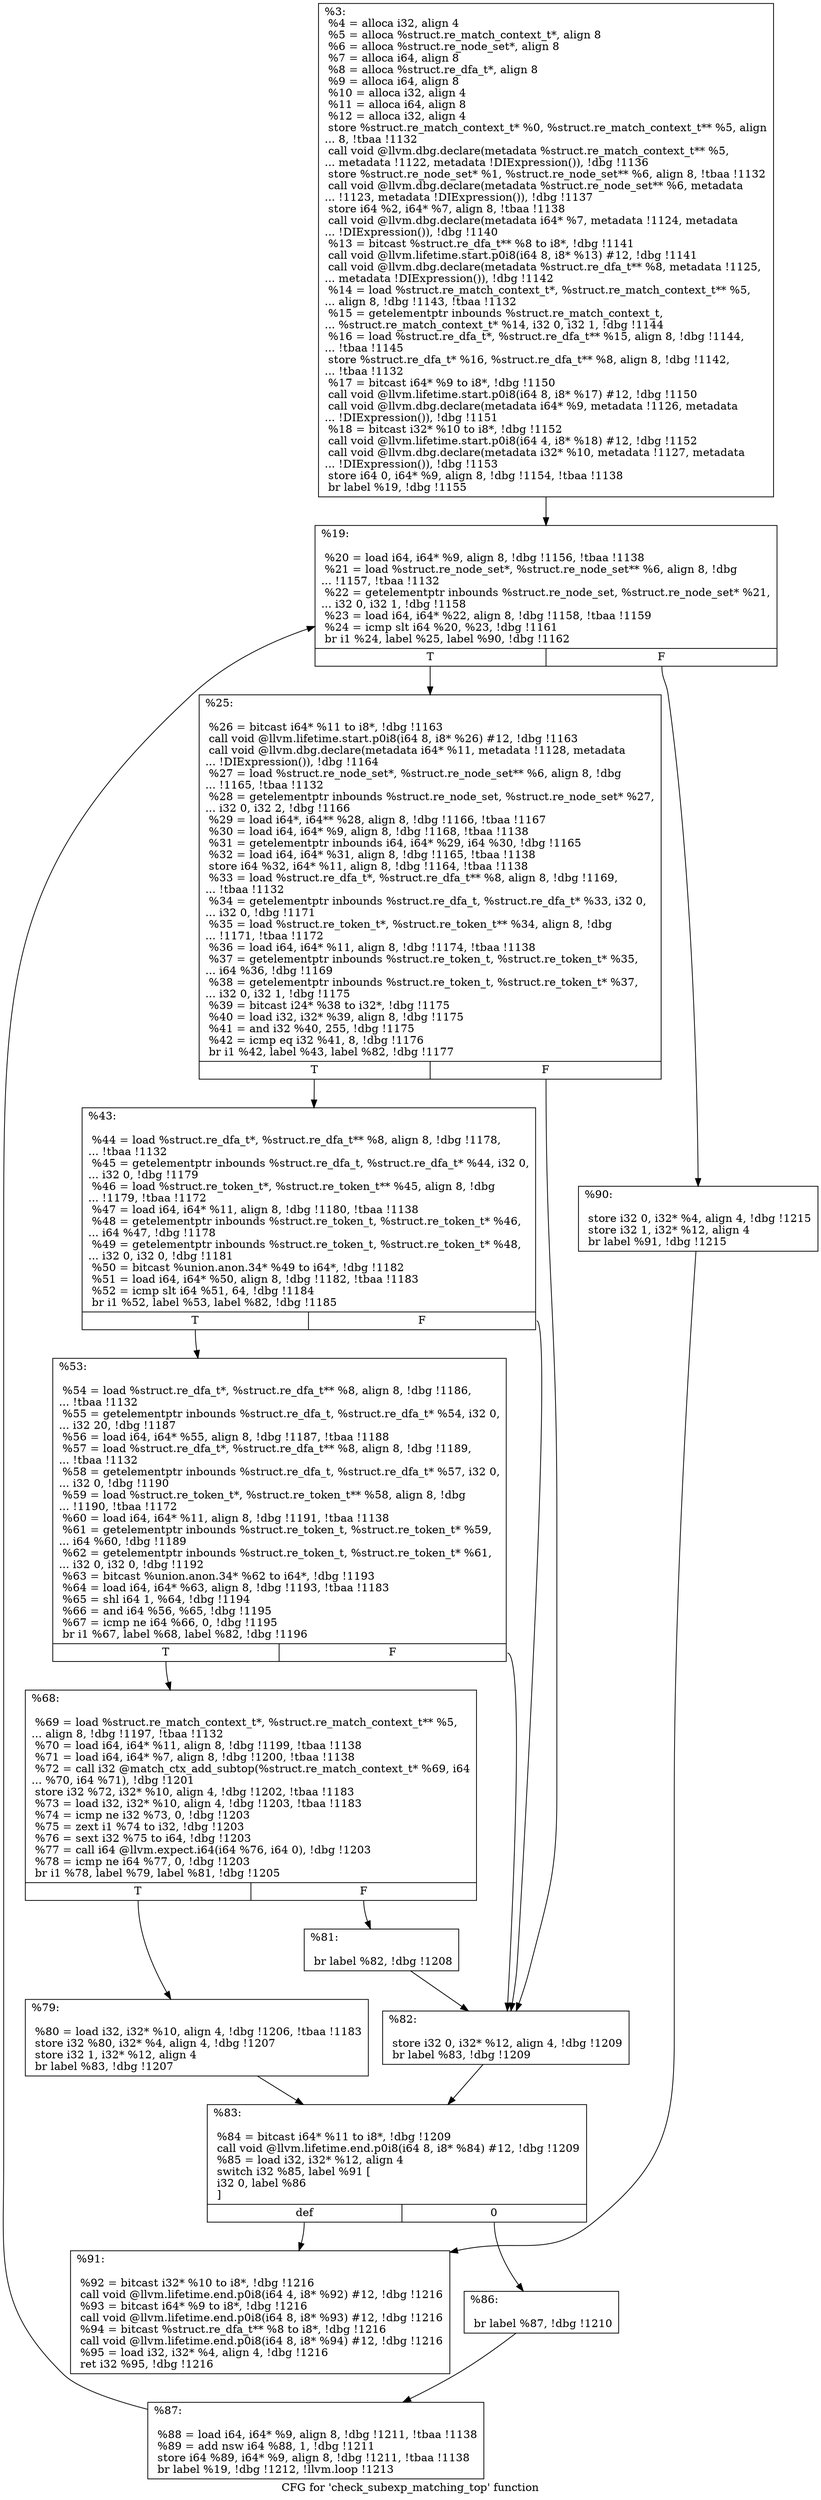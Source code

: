 digraph "CFG for 'check_subexp_matching_top' function" {
	label="CFG for 'check_subexp_matching_top' function";

	Node0xf0bd20 [shape=record,label="{%3:\l  %4 = alloca i32, align 4\l  %5 = alloca %struct.re_match_context_t*, align 8\l  %6 = alloca %struct.re_node_set*, align 8\l  %7 = alloca i64, align 8\l  %8 = alloca %struct.re_dfa_t*, align 8\l  %9 = alloca i64, align 8\l  %10 = alloca i32, align 4\l  %11 = alloca i64, align 8\l  %12 = alloca i32, align 4\l  store %struct.re_match_context_t* %0, %struct.re_match_context_t** %5, align\l... 8, !tbaa !1132\l  call void @llvm.dbg.declare(metadata %struct.re_match_context_t** %5,\l... metadata !1122, metadata !DIExpression()), !dbg !1136\l  store %struct.re_node_set* %1, %struct.re_node_set** %6, align 8, !tbaa !1132\l  call void @llvm.dbg.declare(metadata %struct.re_node_set** %6, metadata\l... !1123, metadata !DIExpression()), !dbg !1137\l  store i64 %2, i64* %7, align 8, !tbaa !1138\l  call void @llvm.dbg.declare(metadata i64* %7, metadata !1124, metadata\l... !DIExpression()), !dbg !1140\l  %13 = bitcast %struct.re_dfa_t** %8 to i8*, !dbg !1141\l  call void @llvm.lifetime.start.p0i8(i64 8, i8* %13) #12, !dbg !1141\l  call void @llvm.dbg.declare(metadata %struct.re_dfa_t** %8, metadata !1125,\l... metadata !DIExpression()), !dbg !1142\l  %14 = load %struct.re_match_context_t*, %struct.re_match_context_t** %5,\l... align 8, !dbg !1143, !tbaa !1132\l  %15 = getelementptr inbounds %struct.re_match_context_t,\l... %struct.re_match_context_t* %14, i32 0, i32 1, !dbg !1144\l  %16 = load %struct.re_dfa_t*, %struct.re_dfa_t** %15, align 8, !dbg !1144,\l... !tbaa !1145\l  store %struct.re_dfa_t* %16, %struct.re_dfa_t** %8, align 8, !dbg !1142,\l... !tbaa !1132\l  %17 = bitcast i64* %9 to i8*, !dbg !1150\l  call void @llvm.lifetime.start.p0i8(i64 8, i8* %17) #12, !dbg !1150\l  call void @llvm.dbg.declare(metadata i64* %9, metadata !1126, metadata\l... !DIExpression()), !dbg !1151\l  %18 = bitcast i32* %10 to i8*, !dbg !1152\l  call void @llvm.lifetime.start.p0i8(i64 4, i8* %18) #12, !dbg !1152\l  call void @llvm.dbg.declare(metadata i32* %10, metadata !1127, metadata\l... !DIExpression()), !dbg !1153\l  store i64 0, i64* %9, align 8, !dbg !1154, !tbaa !1138\l  br label %19, !dbg !1155\l}"];
	Node0xf0bd20 -> Node0xf10b50;
	Node0xf10b50 [shape=record,label="{%19:\l\l  %20 = load i64, i64* %9, align 8, !dbg !1156, !tbaa !1138\l  %21 = load %struct.re_node_set*, %struct.re_node_set** %6, align 8, !dbg\l... !1157, !tbaa !1132\l  %22 = getelementptr inbounds %struct.re_node_set, %struct.re_node_set* %21,\l... i32 0, i32 1, !dbg !1158\l  %23 = load i64, i64* %22, align 8, !dbg !1158, !tbaa !1159\l  %24 = icmp slt i64 %20, %23, !dbg !1161\l  br i1 %24, label %25, label %90, !dbg !1162\l|{<s0>T|<s1>F}}"];
	Node0xf10b50:s0 -> Node0xf10ba0;
	Node0xf10b50:s1 -> Node0xf10ec0;
	Node0xf10ba0 [shape=record,label="{%25:\l\l  %26 = bitcast i64* %11 to i8*, !dbg !1163\l  call void @llvm.lifetime.start.p0i8(i64 8, i8* %26) #12, !dbg !1163\l  call void @llvm.dbg.declare(metadata i64* %11, metadata !1128, metadata\l... !DIExpression()), !dbg !1164\l  %27 = load %struct.re_node_set*, %struct.re_node_set** %6, align 8, !dbg\l... !1165, !tbaa !1132\l  %28 = getelementptr inbounds %struct.re_node_set, %struct.re_node_set* %27,\l... i32 0, i32 2, !dbg !1166\l  %29 = load i64*, i64** %28, align 8, !dbg !1166, !tbaa !1167\l  %30 = load i64, i64* %9, align 8, !dbg !1168, !tbaa !1138\l  %31 = getelementptr inbounds i64, i64* %29, i64 %30, !dbg !1165\l  %32 = load i64, i64* %31, align 8, !dbg !1165, !tbaa !1138\l  store i64 %32, i64* %11, align 8, !dbg !1164, !tbaa !1138\l  %33 = load %struct.re_dfa_t*, %struct.re_dfa_t** %8, align 8, !dbg !1169,\l... !tbaa !1132\l  %34 = getelementptr inbounds %struct.re_dfa_t, %struct.re_dfa_t* %33, i32 0,\l... i32 0, !dbg !1171\l  %35 = load %struct.re_token_t*, %struct.re_token_t** %34, align 8, !dbg\l... !1171, !tbaa !1172\l  %36 = load i64, i64* %11, align 8, !dbg !1174, !tbaa !1138\l  %37 = getelementptr inbounds %struct.re_token_t, %struct.re_token_t* %35,\l... i64 %36, !dbg !1169\l  %38 = getelementptr inbounds %struct.re_token_t, %struct.re_token_t* %37,\l... i32 0, i32 1, !dbg !1175\l  %39 = bitcast i24* %38 to i32*, !dbg !1175\l  %40 = load i32, i32* %39, align 8, !dbg !1175\l  %41 = and i32 %40, 255, !dbg !1175\l  %42 = icmp eq i32 %41, 8, !dbg !1176\l  br i1 %42, label %43, label %82, !dbg !1177\l|{<s0>T|<s1>F}}"];
	Node0xf10ba0:s0 -> Node0xf10bf0;
	Node0xf10ba0:s1 -> Node0xf10d80;
	Node0xf10bf0 [shape=record,label="{%43:\l\l  %44 = load %struct.re_dfa_t*, %struct.re_dfa_t** %8, align 8, !dbg !1178,\l... !tbaa !1132\l  %45 = getelementptr inbounds %struct.re_dfa_t, %struct.re_dfa_t* %44, i32 0,\l... i32 0, !dbg !1179\l  %46 = load %struct.re_token_t*, %struct.re_token_t** %45, align 8, !dbg\l... !1179, !tbaa !1172\l  %47 = load i64, i64* %11, align 8, !dbg !1180, !tbaa !1138\l  %48 = getelementptr inbounds %struct.re_token_t, %struct.re_token_t* %46,\l... i64 %47, !dbg !1178\l  %49 = getelementptr inbounds %struct.re_token_t, %struct.re_token_t* %48,\l... i32 0, i32 0, !dbg !1181\l  %50 = bitcast %union.anon.34* %49 to i64*, !dbg !1182\l  %51 = load i64, i64* %50, align 8, !dbg !1182, !tbaa !1183\l  %52 = icmp slt i64 %51, 64, !dbg !1184\l  br i1 %52, label %53, label %82, !dbg !1185\l|{<s0>T|<s1>F}}"];
	Node0xf10bf0:s0 -> Node0xf10c40;
	Node0xf10bf0:s1 -> Node0xf10d80;
	Node0xf10c40 [shape=record,label="{%53:\l\l  %54 = load %struct.re_dfa_t*, %struct.re_dfa_t** %8, align 8, !dbg !1186,\l... !tbaa !1132\l  %55 = getelementptr inbounds %struct.re_dfa_t, %struct.re_dfa_t* %54, i32 0,\l... i32 20, !dbg !1187\l  %56 = load i64, i64* %55, align 8, !dbg !1187, !tbaa !1188\l  %57 = load %struct.re_dfa_t*, %struct.re_dfa_t** %8, align 8, !dbg !1189,\l... !tbaa !1132\l  %58 = getelementptr inbounds %struct.re_dfa_t, %struct.re_dfa_t* %57, i32 0,\l... i32 0, !dbg !1190\l  %59 = load %struct.re_token_t*, %struct.re_token_t** %58, align 8, !dbg\l... !1190, !tbaa !1172\l  %60 = load i64, i64* %11, align 8, !dbg !1191, !tbaa !1138\l  %61 = getelementptr inbounds %struct.re_token_t, %struct.re_token_t* %59,\l... i64 %60, !dbg !1189\l  %62 = getelementptr inbounds %struct.re_token_t, %struct.re_token_t* %61,\l... i32 0, i32 0, !dbg !1192\l  %63 = bitcast %union.anon.34* %62 to i64*, !dbg !1193\l  %64 = load i64, i64* %63, align 8, !dbg !1193, !tbaa !1183\l  %65 = shl i64 1, %64, !dbg !1194\l  %66 = and i64 %56, %65, !dbg !1195\l  %67 = icmp ne i64 %66, 0, !dbg !1195\l  br i1 %67, label %68, label %82, !dbg !1196\l|{<s0>T|<s1>F}}"];
	Node0xf10c40:s0 -> Node0xf10c90;
	Node0xf10c40:s1 -> Node0xf10d80;
	Node0xf10c90 [shape=record,label="{%68:\l\l  %69 = load %struct.re_match_context_t*, %struct.re_match_context_t** %5,\l... align 8, !dbg !1197, !tbaa !1132\l  %70 = load i64, i64* %11, align 8, !dbg !1199, !tbaa !1138\l  %71 = load i64, i64* %7, align 8, !dbg !1200, !tbaa !1138\l  %72 = call i32 @match_ctx_add_subtop(%struct.re_match_context_t* %69, i64\l... %70, i64 %71), !dbg !1201\l  store i32 %72, i32* %10, align 4, !dbg !1202, !tbaa !1183\l  %73 = load i32, i32* %10, align 4, !dbg !1203, !tbaa !1183\l  %74 = icmp ne i32 %73, 0, !dbg !1203\l  %75 = zext i1 %74 to i32, !dbg !1203\l  %76 = sext i32 %75 to i64, !dbg !1203\l  %77 = call i64 @llvm.expect.i64(i64 %76, i64 0), !dbg !1203\l  %78 = icmp ne i64 %77, 0, !dbg !1203\l  br i1 %78, label %79, label %81, !dbg !1205\l|{<s0>T|<s1>F}}"];
	Node0xf10c90:s0 -> Node0xf10ce0;
	Node0xf10c90:s1 -> Node0xf10d30;
	Node0xf10ce0 [shape=record,label="{%79:\l\l  %80 = load i32, i32* %10, align 4, !dbg !1206, !tbaa !1183\l  store i32 %80, i32* %4, align 4, !dbg !1207\l  store i32 1, i32* %12, align 4\l  br label %83, !dbg !1207\l}"];
	Node0xf10ce0 -> Node0xf10dd0;
	Node0xf10d30 [shape=record,label="{%81:\l\l  br label %82, !dbg !1208\l}"];
	Node0xf10d30 -> Node0xf10d80;
	Node0xf10d80 [shape=record,label="{%82:\l\l  store i32 0, i32* %12, align 4, !dbg !1209\l  br label %83, !dbg !1209\l}"];
	Node0xf10d80 -> Node0xf10dd0;
	Node0xf10dd0 [shape=record,label="{%83:\l\l  %84 = bitcast i64* %11 to i8*, !dbg !1209\l  call void @llvm.lifetime.end.p0i8(i64 8, i8* %84) #12, !dbg !1209\l  %85 = load i32, i32* %12, align 4\l  switch i32 %85, label %91 [\l    i32 0, label %86\l  ]\l|{<s0>def|<s1>0}}"];
	Node0xf10dd0:s0 -> Node0xf10f10;
	Node0xf10dd0:s1 -> Node0xf10e20;
	Node0xf10e20 [shape=record,label="{%86:\l\l  br label %87, !dbg !1210\l}"];
	Node0xf10e20 -> Node0xf10e70;
	Node0xf10e70 [shape=record,label="{%87:\l\l  %88 = load i64, i64* %9, align 8, !dbg !1211, !tbaa !1138\l  %89 = add nsw i64 %88, 1, !dbg !1211\l  store i64 %89, i64* %9, align 8, !dbg !1211, !tbaa !1138\l  br label %19, !dbg !1212, !llvm.loop !1213\l}"];
	Node0xf10e70 -> Node0xf10b50;
	Node0xf10ec0 [shape=record,label="{%90:\l\l  store i32 0, i32* %4, align 4, !dbg !1215\l  store i32 1, i32* %12, align 4\l  br label %91, !dbg !1215\l}"];
	Node0xf10ec0 -> Node0xf10f10;
	Node0xf10f10 [shape=record,label="{%91:\l\l  %92 = bitcast i32* %10 to i8*, !dbg !1216\l  call void @llvm.lifetime.end.p0i8(i64 4, i8* %92) #12, !dbg !1216\l  %93 = bitcast i64* %9 to i8*, !dbg !1216\l  call void @llvm.lifetime.end.p0i8(i64 8, i8* %93) #12, !dbg !1216\l  %94 = bitcast %struct.re_dfa_t** %8 to i8*, !dbg !1216\l  call void @llvm.lifetime.end.p0i8(i64 8, i8* %94) #12, !dbg !1216\l  %95 = load i32, i32* %4, align 4, !dbg !1216\l  ret i32 %95, !dbg !1216\l}"];
}

